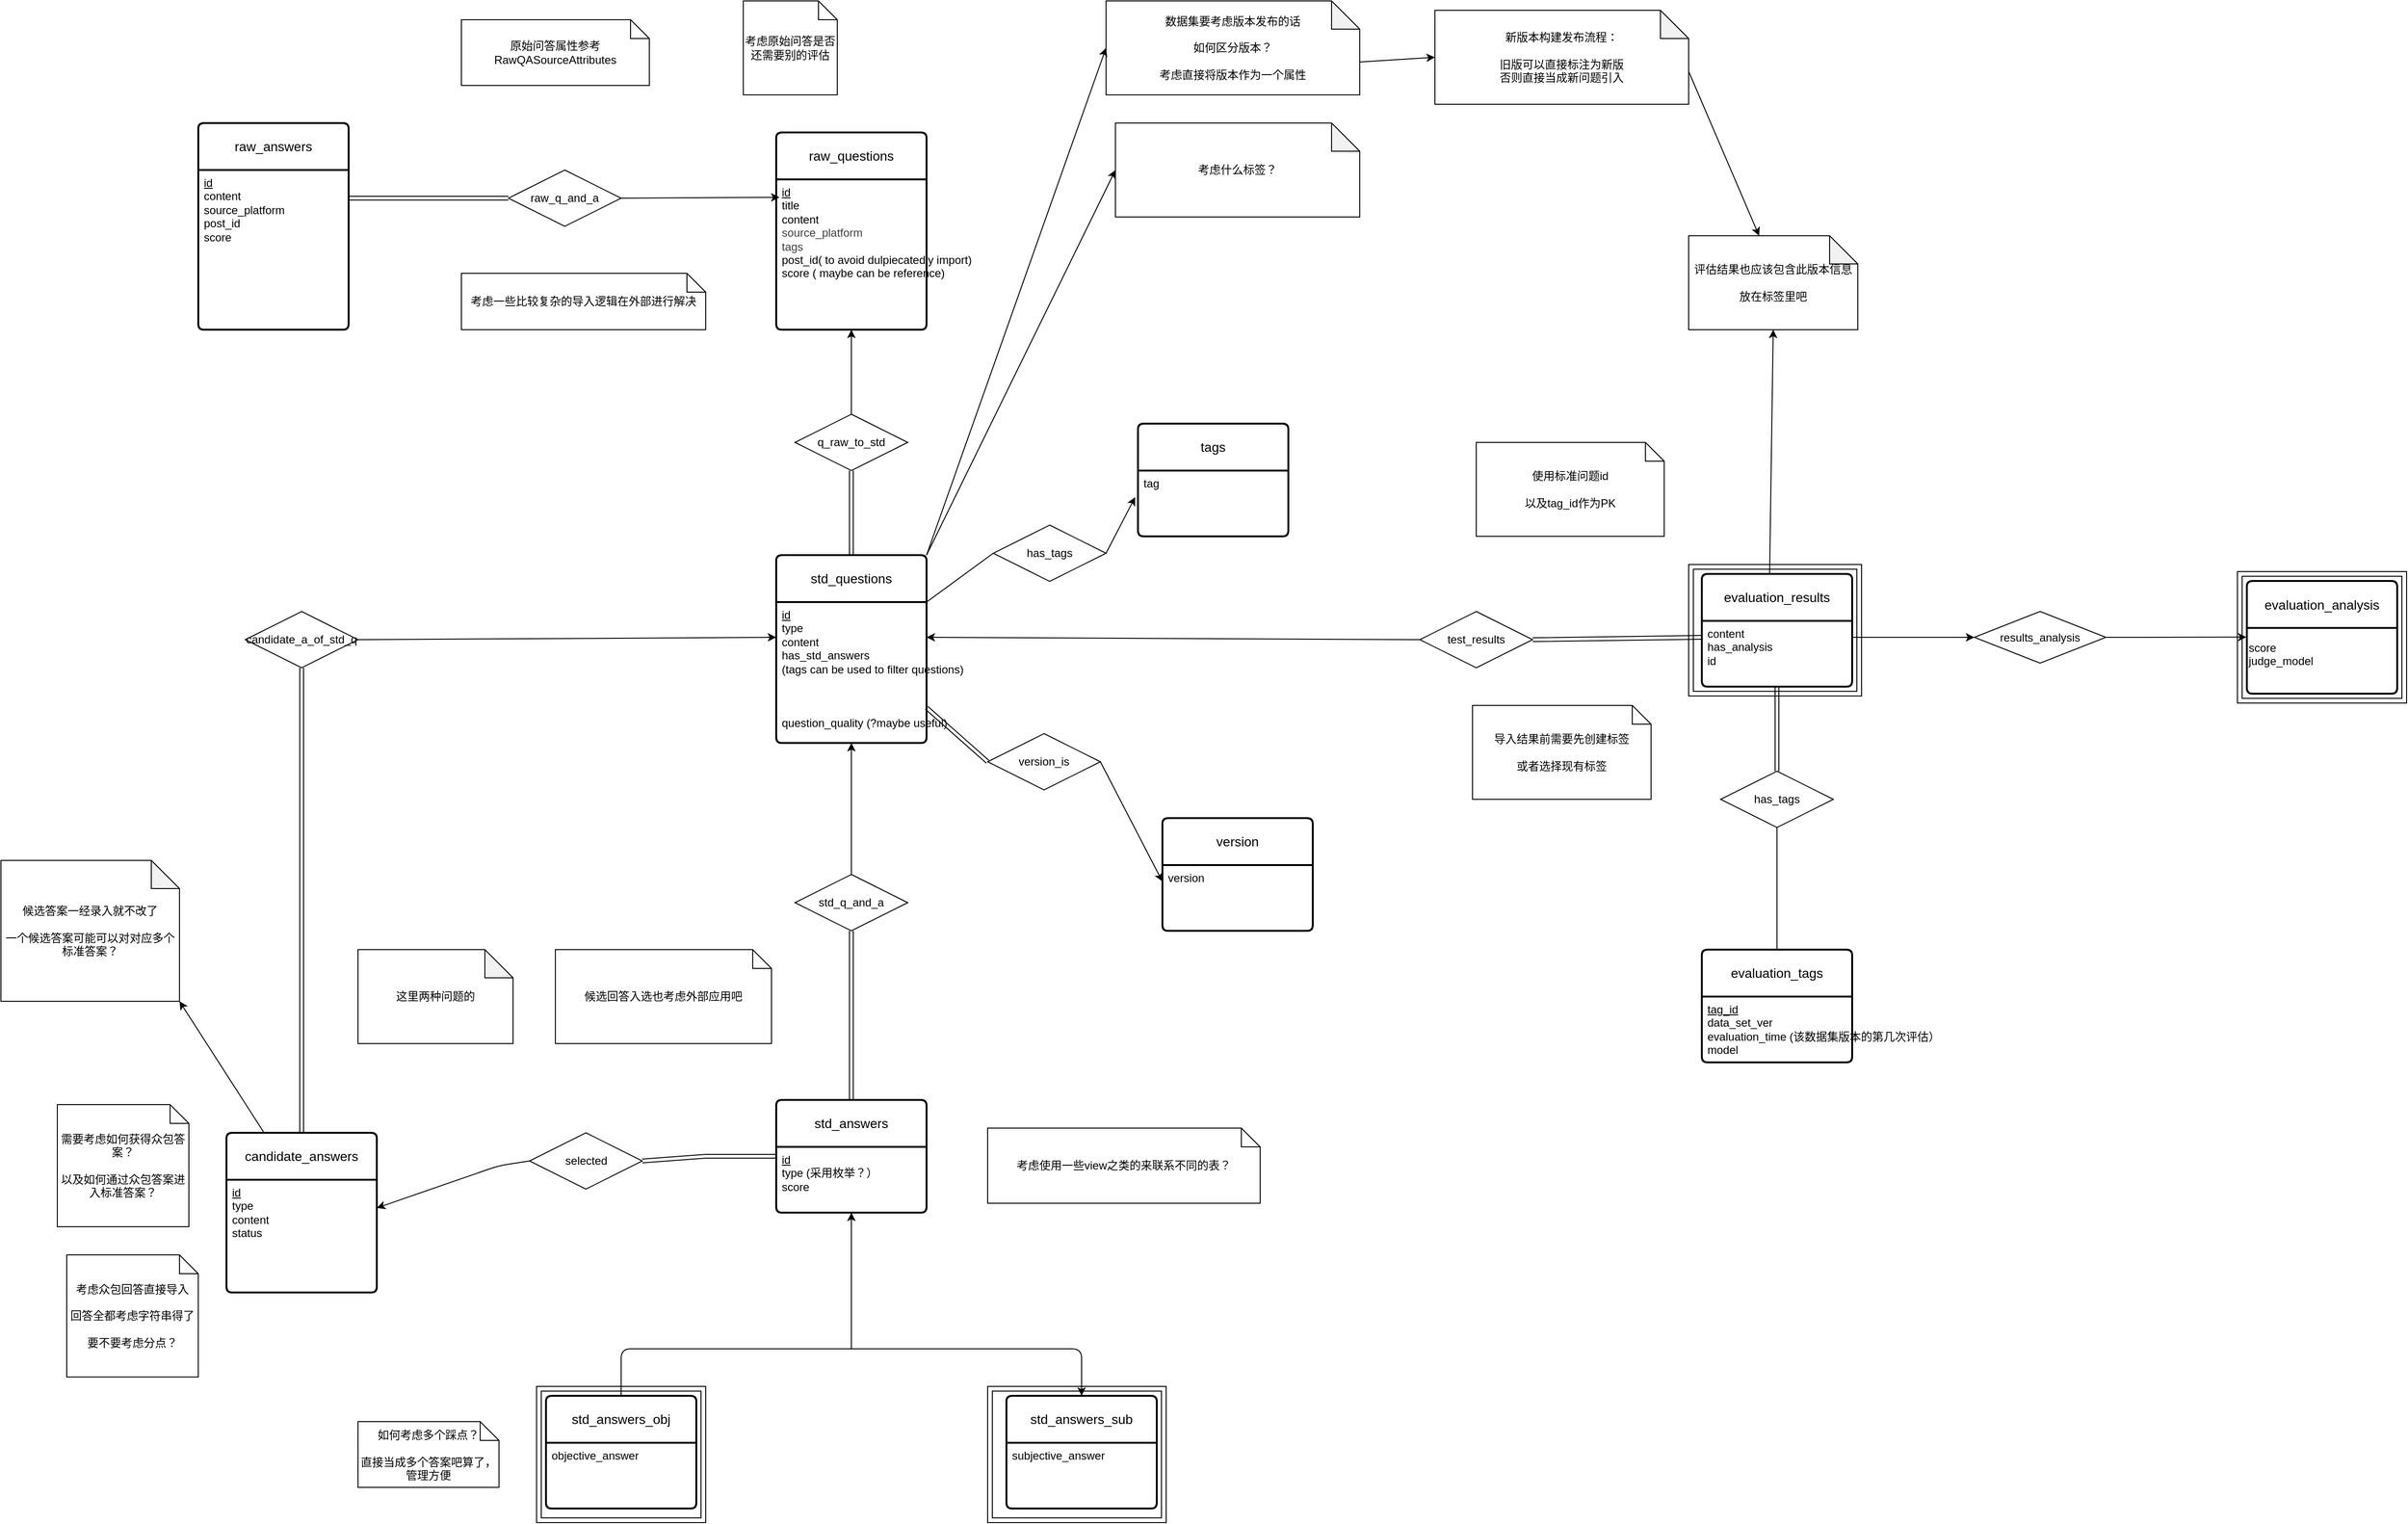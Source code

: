 <mxfile>
    <diagram id="ksCimGDfzG5sxLwvBl5r" name="第 1 页">
        <mxGraphModel dx="538" dy="2132" grid="1" gridSize="10" guides="1" tooltips="1" connect="1" arrows="1" fold="1" page="1" pageScale="1" pageWidth="2336" pageHeight="1654" background="#ffffff" math="0" shadow="0">
            <root>
                <mxCell id="0"/>
                <mxCell id="1" parent="0"/>
                <mxCell id="254" value="" style="shape=ext;margin=3;double=1;whiteSpace=wrap;html=1;align=center;" vertex="1" parent="1">
                    <mxGeometry x="2680" y="-22.5" width="180" height="140" as="geometry"/>
                </mxCell>
                <mxCell id="250" value="" style="shape=ext;margin=3;double=1;whiteSpace=wrap;html=1;align=center;" vertex="1" parent="1">
                    <mxGeometry x="2096" y="-30" width="184" height="140" as="geometry"/>
                </mxCell>
                <mxCell id="246" value="" style="shape=ext;margin=3;double=1;whiteSpace=wrap;html=1;align=center;" vertex="1" parent="1">
                    <mxGeometry x="1350" y="845" width="190" height="145" as="geometry"/>
                </mxCell>
                <mxCell id="245" value="" style="shape=ext;margin=3;double=1;whiteSpace=wrap;html=1;align=center;" vertex="1" parent="1">
                    <mxGeometry x="870" y="845" width="180" height="145" as="geometry"/>
                </mxCell>
                <mxCell id="56" style="edgeStyle=none;html=1;fontStyle=0" parent="1" edge="1">
                    <mxGeometry relative="1" as="geometry">
                        <mxPoint x="960" y="975" as="sourcePoint"/>
                        <mxPoint x="960" y="975" as="targetPoint"/>
                    </mxGeometry>
                </mxCell>
                <mxCell id="4" value="raw_answers" style="swimlane;childLayout=stackLayout;horizontal=1;startSize=50;horizontalStack=0;rounded=1;fontSize=14;fontStyle=0;strokeWidth=2;resizeParent=0;resizeLast=1;shadow=0;dashed=0;align=center;arcSize=4;whiteSpace=wrap;html=1;" parent="1" vertex="1">
                    <mxGeometry x="510" y="-500" width="160" height="220" as="geometry"/>
                </mxCell>
                <mxCell id="5" value="&lt;u&gt;id&lt;/u&gt;&lt;div&gt;content&lt;/div&gt;&lt;div&gt;source_platform&lt;/div&gt;&lt;div&gt;post_id&lt;/div&gt;&lt;div&gt;score&lt;/div&gt;" style="align=left;strokeColor=none;fillColor=none;spacingLeft=4;fontSize=12;verticalAlign=top;resizable=0;rotatable=0;part=1;html=1;" parent="4" vertex="1">
                    <mxGeometry y="50" width="160" height="170" as="geometry"/>
                </mxCell>
                <mxCell id="6" value="raw_questions" style="swimlane;childLayout=stackLayout;horizontal=1;startSize=50;horizontalStack=0;rounded=1;fontSize=14;fontStyle=0;strokeWidth=2;resizeParent=0;resizeLast=1;shadow=0;dashed=0;align=center;arcSize=4;whiteSpace=wrap;html=1;" parent="1" vertex="1">
                    <mxGeometry x="1125" y="-490" width="160" height="210" as="geometry"/>
                </mxCell>
                <mxCell id="7" value="&lt;u&gt;id&lt;/u&gt;&lt;div&gt;title&lt;/div&gt;&lt;div&gt;content&lt;/div&gt;&lt;div&gt;&lt;span style=&quot;color: rgb(63, 63, 63);&quot;&gt;source_platform&lt;/span&gt;&lt;/div&gt;&lt;div&gt;&lt;span style=&quot;color: rgb(63, 63, 63);&quot;&gt;tags&lt;/span&gt;&lt;/div&gt;&lt;div&gt;post_id( to avoid dulpiecatedly import)&lt;/div&gt;&lt;div&gt;score ( maybe can be reference)&lt;/div&gt;&lt;div&gt;&lt;br&gt;&lt;/div&gt;" style="align=left;strokeColor=none;fillColor=none;spacingLeft=4;fontSize=12;verticalAlign=top;resizable=0;rotatable=0;part=1;html=1;" parent="6" vertex="1">
                    <mxGeometry y="50" width="160" height="160" as="geometry"/>
                </mxCell>
                <mxCell id="8" value="std_questions" style="swimlane;childLayout=stackLayout;horizontal=1;startSize=50;horizontalStack=0;rounded=1;fontSize=14;fontStyle=0;strokeWidth=2;resizeParent=0;resizeLast=1;shadow=0;dashed=0;align=center;arcSize=4;whiteSpace=wrap;html=1;" parent="1" vertex="1">
                    <mxGeometry x="1125" y="-40" width="160" height="200" as="geometry">
                        <mxRectangle x="795" y="330" width="130" height="50" as="alternateBounds"/>
                    </mxGeometry>
                </mxCell>
                <mxCell id="9" value="&lt;u&gt;id&lt;/u&gt;&lt;div&gt;type&lt;/div&gt;&lt;div&gt;content&lt;/div&gt;&lt;div&gt;has_std_answers&lt;/div&gt;&lt;div&gt;&lt;span style=&quot;background-color: transparent;&quot;&gt;(tags can be used to filter questions)&lt;/span&gt;&lt;div&gt;&lt;br&gt;&lt;/div&gt;&lt;div&gt;&lt;br&gt;&lt;/div&gt;&lt;div&gt;&lt;br&gt;&lt;/div&gt;&lt;div&gt;&lt;div&gt;question_quality (?maybe useful)&lt;/div&gt;&lt;/div&gt;&lt;/div&gt;" style="align=left;strokeColor=none;fillColor=none;spacingLeft=4;fontSize=12;verticalAlign=top;resizable=0;rotatable=0;part=1;html=1;" parent="8" vertex="1">
                    <mxGeometry y="50" width="160" height="150" as="geometry"/>
                </mxCell>
                <mxCell id="43" style="edgeStyle=none;html=1;exitX=0.5;exitY=0;exitDx=0;exitDy=0;entryX=0.5;entryY=1;entryDx=0;entryDy=0;shape=link;fontStyle=0" parent="1" source="14" target="42" edge="1">
                    <mxGeometry relative="1" as="geometry"/>
                </mxCell>
                <mxCell id="14" value="std_answers" style="swimlane;childLayout=stackLayout;horizontal=1;startSize=50;horizontalStack=0;rounded=1;fontSize=14;fontStyle=0;strokeWidth=2;resizeParent=0;resizeLast=1;shadow=0;dashed=0;align=center;arcSize=4;whiteSpace=wrap;html=1;" parent="1" vertex="1">
                    <mxGeometry x="1125" y="540" width="160" height="120" as="geometry"/>
                </mxCell>
                <mxCell id="15" value="&lt;u&gt;id&lt;/u&gt;&lt;div&gt;type (采用枚举？）&lt;br&gt;&lt;div&gt;score&lt;/div&gt;&lt;/div&gt;" style="align=left;strokeColor=none;fillColor=none;spacingLeft=4;fontSize=12;verticalAlign=top;resizable=0;rotatable=0;part=1;html=1;" parent="14" vertex="1">
                    <mxGeometry y="50" width="160" height="70" as="geometry"/>
                </mxCell>
                <mxCell id="93" style="edgeStyle=none;html=1;exitX=0.5;exitY=0;exitDx=0;exitDy=0;entryX=0.5;entryY=1;entryDx=0;entryDy=0;shape=link;" parent="1" source="16" target="92" edge="1">
                    <mxGeometry relative="1" as="geometry"/>
                </mxCell>
                <mxCell id="16" value="candidate_answers" style="swimlane;childLayout=stackLayout;horizontal=1;startSize=50;horizontalStack=0;rounded=1;fontSize=14;fontStyle=0;strokeWidth=2;resizeParent=0;resizeLast=1;shadow=0;dashed=0;align=center;arcSize=4;whiteSpace=wrap;html=1;" parent="1" vertex="1">
                    <mxGeometry x="540" y="575" width="160" height="170" as="geometry"/>
                </mxCell>
                <mxCell id="17" value="&lt;u&gt;id&lt;/u&gt;&lt;div&gt;type&lt;/div&gt;&lt;div&gt;content&lt;/div&gt;&lt;div&gt;status&lt;/div&gt;" style="align=left;strokeColor=none;fillColor=none;spacingLeft=4;fontSize=12;verticalAlign=top;resizable=0;rotatable=0;part=1;html=1;" parent="16" vertex="1">
                    <mxGeometry y="50" width="160" height="120" as="geometry"/>
                </mxCell>
                <mxCell id="80" style="edgeStyle=none;html=1;exitX=0.5;exitY=0;exitDx=0;exitDy=0;entryX=0.5;entryY=0;entryDx=0;entryDy=0;fontStyle=0" parent="1" target="20" edge="1">
                    <mxGeometry relative="1" as="geometry">
                        <Array as="points">
                            <mxPoint x="960" y="805"/>
                            <mxPoint x="1450" y="805"/>
                        </Array>
                        <mxPoint x="960" y="855" as="sourcePoint"/>
                    </mxGeometry>
                </mxCell>
                <mxCell id="20" value="std_answers_sub" style="swimlane;childLayout=stackLayout;horizontal=1;startSize=50;horizontalStack=0;rounded=1;fontSize=14;fontStyle=0;strokeWidth=2;resizeParent=0;resizeLast=1;shadow=0;dashed=0;align=center;arcSize=4;whiteSpace=wrap;html=1;" parent="1" vertex="1">
                    <mxGeometry x="1370" y="855" width="160" height="120" as="geometry"/>
                </mxCell>
                <mxCell id="21" value="subjective_answer" style="align=left;strokeColor=none;fillColor=none;spacingLeft=4;fontSize=12;verticalAlign=top;resizable=0;rotatable=0;part=1;html=1;" parent="20" vertex="1">
                    <mxGeometry y="50" width="160" height="70" as="geometry"/>
                </mxCell>
                <mxCell id="22" value="evaluation_results" style="swimlane;childLayout=stackLayout;horizontal=1;startSize=50;horizontalStack=0;rounded=1;fontSize=14;fontStyle=0;strokeWidth=2;resizeParent=0;resizeLast=1;shadow=0;dashed=0;align=center;arcSize=4;whiteSpace=wrap;html=1;" parent="1" vertex="1">
                    <mxGeometry x="2110" y="-20" width="160" height="120" as="geometry"/>
                </mxCell>
                <mxCell id="23" value="&lt;div&gt;&lt;span style=&quot;background-color: transparent;&quot;&gt;content&lt;/span&gt;&lt;/div&gt;&lt;div&gt;has_analysis&lt;/div&gt;&lt;div&gt;id&lt;/div&gt;" style="align=left;strokeColor=none;fillColor=none;spacingLeft=4;fontSize=12;verticalAlign=top;resizable=0;rotatable=0;part=1;html=1;" parent="22" vertex="1">
                    <mxGeometry y="50" width="160" height="70" as="geometry"/>
                </mxCell>
                <mxCell id="24" value="evaluation_tags" style="swimlane;childLayout=stackLayout;horizontal=1;startSize=50;horizontalStack=0;rounded=1;fontSize=14;fontStyle=0;strokeWidth=2;resizeParent=0;resizeLast=1;shadow=0;dashed=0;align=center;arcSize=4;whiteSpace=wrap;html=1;" parent="1" vertex="1">
                    <mxGeometry x="2110" y="380" width="160" height="120" as="geometry"/>
                </mxCell>
                <mxCell id="25" value="&lt;div&gt;&lt;u&gt;tag_id&lt;/u&gt;&lt;/div&gt;&lt;div&gt;data_set_ver&lt;/div&gt;&lt;div&gt;evaluation_time&amp;nbsp;(该数据集版本的第几次评估）&lt;/div&gt;&lt;div&gt;model&lt;/div&gt;" style="align=left;strokeColor=none;fillColor=none;spacingLeft=4;fontSize=12;verticalAlign=top;resizable=0;rotatable=0;part=1;html=1;" parent="24" vertex="1">
                    <mxGeometry y="50" width="160" height="70" as="geometry"/>
                </mxCell>
                <mxCell id="26" value="raw_q_and_a" style="shape=rhombus;perimeter=rhombusPerimeter;whiteSpace=wrap;html=1;align=center;" parent="1" vertex="1">
                    <mxGeometry x="840" y="-450" width="120" height="60" as="geometry"/>
                </mxCell>
                <mxCell id="27" value="" style="shape=link;html=1;rounded=0;fontStyle=0;entryX=0;entryY=0.5;entryDx=0;entryDy=0;" parent="1" edge="1" target="26">
                    <mxGeometry relative="1" as="geometry">
                        <mxPoint x="670" y="-420" as="sourcePoint"/>
                        <mxPoint x="805.936" y="-416.268" as="targetPoint"/>
                    </mxGeometry>
                </mxCell>
                <mxCell id="28" value="" style="resizable=0;html=1;whiteSpace=wrap;align=right;verticalAlign=bottom;" parent="27" connectable="0" vertex="1">
                    <mxGeometry x="1" relative="1" as="geometry"/>
                </mxCell>
                <mxCell id="29" style="edgeStyle=none;html=1;exitX=1;exitY=0.5;exitDx=0;exitDy=0;entryX=0.022;entryY=0.119;entryDx=0;entryDy=0;entryPerimeter=0;fontStyle=0" parent="1" source="26" target="7" edge="1">
                    <mxGeometry relative="1" as="geometry">
                        <mxPoint x="1110" y="-430" as="targetPoint"/>
                    </mxGeometry>
                </mxCell>
                <mxCell id="44" style="edgeStyle=none;html=1;exitX=0.5;exitY=0;exitDx=0;exitDy=0;fontStyle=0;entryX=0.5;entryY=1;entryDx=0;entryDy=0;" parent="1" source="42" target="9" edge="1">
                    <mxGeometry relative="1" as="geometry">
                        <Array as="points">
                            <mxPoint x="1205" y="275"/>
                            <mxPoint x="1205" y="270"/>
                            <mxPoint x="1205" y="255"/>
                        </Array>
                        <mxPoint x="1205" y="235" as="targetPoint"/>
                    </mxGeometry>
                </mxCell>
                <mxCell id="42" value="std_q_and_a" style="shape=rhombus;perimeter=rhombusPerimeter;whiteSpace=wrap;html=1;align=center;" parent="1" vertex="1">
                    <mxGeometry x="1145" y="300" width="120" height="60" as="geometry"/>
                </mxCell>
                <mxCell id="47" style="edgeStyle=none;html=1;exitX=1;exitY=0.5;exitDx=0;exitDy=0;entryX=0;entryY=0.5;entryDx=0;entryDy=0;shape=link;flowAnimation=0;fontStyle=0" parent="1" source="45" target="14" edge="1">
                    <mxGeometry relative="1" as="geometry">
                        <mxPoint x="880" y="915" as="targetPoint"/>
                        <Array as="points">
                            <mxPoint x="1050" y="600"/>
                        </Array>
                    </mxGeometry>
                </mxCell>
                <mxCell id="50" style="edgeStyle=none;html=1;exitX=0;exitY=0.5;exitDx=0;exitDy=0;entryX=1;entryY=0.25;entryDx=0;entryDy=0;fontStyle=0" parent="1" source="45" target="17" edge="1">
                    <mxGeometry relative="1" as="geometry">
                        <Array as="points">
                            <mxPoint x="830" y="610"/>
                        </Array>
                    </mxGeometry>
                </mxCell>
                <mxCell id="45" value="selected" style="shape=rhombus;perimeter=rhombusPerimeter;whiteSpace=wrap;html=1;align=center;" parent="1" vertex="1">
                    <mxGeometry x="862.5" y="575" width="120" height="60" as="geometry"/>
                </mxCell>
                <mxCell id="65" style="edgeStyle=none;html=1;exitX=1;exitY=0.5;exitDx=0;exitDy=0;entryX=0;entryY=0.25;entryDx=0;entryDy=0;shape=link;fontStyle=0" parent="1" source="64" target="23" edge="1">
                    <mxGeometry relative="1" as="geometry"/>
                </mxCell>
                <mxCell id="66" style="edgeStyle=none;html=1;exitX=0;exitY=0.5;exitDx=0;exitDy=0;entryX=1;entryY=0.25;entryDx=0;entryDy=0;fontStyle=0" parent="1" source="64" target="9" edge="1">
                    <mxGeometry relative="1" as="geometry"/>
                </mxCell>
                <mxCell id="64" value="test_results" style="shape=rhombus;perimeter=rhombusPerimeter;whiteSpace=wrap;html=1;align=center;" parent="1" vertex="1">
                    <mxGeometry x="1810" y="20" width="120" height="60" as="geometry"/>
                </mxCell>
                <mxCell id="69" style="edgeStyle=none;html=1;exitX=0.5;exitY=0;exitDx=0;exitDy=0;entryX=0.5;entryY=1;entryDx=0;entryDy=0;shape=link;fontStyle=0" parent="1" source="67" target="23" edge="1">
                    <mxGeometry relative="1" as="geometry"/>
                </mxCell>
                <mxCell id="70" style="edgeStyle=none;html=1;exitX=0.5;exitY=1;exitDx=0;exitDy=0;entryX=0.5;entryY=0;entryDx=0;entryDy=0;fontStyle=0;endArrow=none;endFill=0;" parent="1" source="67" target="24" edge="1">
                    <mxGeometry relative="1" as="geometry"/>
                </mxCell>
                <mxCell id="67" value="has_tags" style="shape=rhombus;perimeter=rhombusPerimeter;whiteSpace=wrap;html=1;align=center;" parent="1" vertex="1">
                    <mxGeometry x="2130" y="190" width="120" height="60" as="geometry"/>
                </mxCell>
                <mxCell id="73" style="edgeStyle=none;html=1;exitX=0.5;exitY=0;exitDx=0;exitDy=0;entryX=0.5;entryY=1;entryDx=0;entryDy=0;fontStyle=0" parent="1" source="72" target="7" edge="1">
                    <mxGeometry relative="1" as="geometry"/>
                </mxCell>
                <mxCell id="74" style="edgeStyle=none;html=1;exitX=0.5;exitY=1;exitDx=0;exitDy=0;entryX=0.5;entryY=0;entryDx=0;entryDy=0;shape=link;fontStyle=0" parent="1" source="72" target="8" edge="1">
                    <mxGeometry relative="1" as="geometry"/>
                </mxCell>
                <mxCell id="72" value="q_raw_to_std" style="shape=rhombus;perimeter=rhombusPerimeter;whiteSpace=wrap;html=1;align=center;" parent="1" vertex="1">
                    <mxGeometry x="1145" y="-190" width="120" height="60" as="geometry"/>
                </mxCell>
                <mxCell id="78" value="需要考虑如何获得众包答案？&lt;div&gt;&lt;br&gt;&lt;/div&gt;&lt;div&gt;以及如何通过众包答案进入标准答案？&lt;/div&gt;" style="shape=note;size=20;whiteSpace=wrap;html=1;" parent="1" vertex="1">
                    <mxGeometry x="360" y="545" width="140" height="130" as="geometry"/>
                </mxCell>
                <mxCell id="81" value="" style="endArrow=classic;html=1;entryX=0.5;entryY=1;entryDx=0;entryDy=0;fontStyle=0" parent="1" target="15" edge="1">
                    <mxGeometry width="50" height="50" relative="1" as="geometry">
                        <mxPoint x="1205" y="805" as="sourcePoint"/>
                        <mxPoint x="1170" y="735" as="targetPoint"/>
                    </mxGeometry>
                </mxCell>
                <mxCell id="88" value="考虑原始问答是否还需要别的评估" style="shape=note;size=20;whiteSpace=wrap;html=1;" parent="1" vertex="1">
                    <mxGeometry x="1090" y="-630" width="100" height="100" as="geometry"/>
                </mxCell>
                <mxCell id="94" style="edgeStyle=none;html=1;exitX=1;exitY=0.5;exitDx=0;exitDy=0;entryX=0;entryY=0.25;entryDx=0;entryDy=0;" parent="1" source="92" target="9" edge="1">
                    <mxGeometry relative="1" as="geometry"/>
                </mxCell>
                <mxCell id="92" value="candidate_a_of_std_q" style="rhombus;whiteSpace=wrap;html=1;" parent="1" vertex="1">
                    <mxGeometry x="560" y="20" width="120" height="60" as="geometry"/>
                </mxCell>
                <mxCell id="96" value="候选答案一经录入就不改了&lt;div&gt;&lt;br&gt;&lt;/div&gt;&lt;div&gt;一个候选答案可能可以对对应多个标准答案？&lt;/div&gt;" style="shape=note;whiteSpace=wrap;html=1;backgroundOutline=1;darkOpacity=0.05;size=30;" parent="1" vertex="1">
                    <mxGeometry x="300" y="285" width="190" height="150" as="geometry"/>
                </mxCell>
                <mxCell id="97" value="考虑众包回答直接导入&lt;div&gt;&lt;br&gt;&lt;/div&gt;&lt;div&gt;回答全都考虑字符串得了&lt;/div&gt;&lt;div&gt;&lt;br&gt;&lt;/div&gt;&lt;div&gt;要不要考虑分点？&lt;/div&gt;" style="shape=note;size=20;whiteSpace=wrap;html=1;" parent="1" vertex="1">
                    <mxGeometry x="370" y="705" width="140" height="130" as="geometry"/>
                </mxCell>
                <mxCell id="98" value="考虑什么标签？" style="shape=note;whiteSpace=wrap;html=1;backgroundOutline=1;darkOpacity=0.05;" parent="1" vertex="1">
                    <mxGeometry x="1486" y="-500" width="260" height="100" as="geometry"/>
                </mxCell>
                <mxCell id="99" value="数据集要考虑版本发布的话&lt;div&gt;&lt;br&gt;&lt;/div&gt;&lt;div&gt;如何区分版本？&lt;/div&gt;&lt;div&gt;&lt;br&gt;&lt;/div&gt;&lt;div&gt;考虑直接将版本作为一个属性&lt;/div&gt;" style="shape=note;whiteSpace=wrap;html=1;backgroundOutline=1;darkOpacity=0.05;" parent="1" vertex="1">
                    <mxGeometry x="1476" y="-630" width="270" height="100" as="geometry"/>
                </mxCell>
                <mxCell id="105" style="edgeStyle=none;html=1;exitX=0;exitY=0;exitDx=270;exitDy=65;exitPerimeter=0;entryX=0;entryY=0;entryDx=75;entryDy=0;entryPerimeter=0;" parent="1" source="103" edge="1" target="106">
                    <mxGeometry relative="1" as="geometry">
                        <mxPoint x="2180" y="-350" as="targetPoint"/>
                    </mxGeometry>
                </mxCell>
                <mxCell id="103" value="新版本构建发布流程：&lt;div&gt;&lt;br&gt;&lt;/div&gt;&lt;div&gt;旧版可以直接标注为新版&lt;/div&gt;&lt;div&gt;否则直接当成新问题引入&lt;/div&gt;" style="shape=note;whiteSpace=wrap;html=1;backgroundOutline=1;darkOpacity=0.05;" parent="1" vertex="1">
                    <mxGeometry x="1826" y="-620" width="270" height="100" as="geometry"/>
                </mxCell>
                <mxCell id="104" style="edgeStyle=none;html=1;exitX=0;exitY=0;exitDx=270;exitDy=65;exitPerimeter=0;entryX=0;entryY=0.5;entryDx=0;entryDy=0;entryPerimeter=0;" parent="1" source="99" target="103" edge="1">
                    <mxGeometry relative="1" as="geometry"/>
                </mxCell>
                <mxCell id="106" value="评估结果也应该包含此版本信息&lt;div&gt;&lt;br&gt;&lt;/div&gt;&lt;div&gt;放在标签里吧&lt;/div&gt;" style="shape=note;whiteSpace=wrap;html=1;backgroundOutline=1;darkOpacity=0.05;" parent="1" vertex="1">
                    <mxGeometry x="2096" y="-380" width="180" height="100" as="geometry"/>
                </mxCell>
                <mxCell id="109" value="这里两种问题的" style="shape=note;whiteSpace=wrap;html=1;backgroundOutline=1;darkOpacity=0.05;" parent="1" vertex="1">
                    <mxGeometry x="680" y="380" width="165" height="100" as="geometry"/>
                </mxCell>
                <mxCell id="110" style="edgeStyle=none;html=1;exitX=0.25;exitY=0;exitDx=0;exitDy=0;entryX=1;entryY=1;entryDx=0;entryDy=0;entryPerimeter=0;" parent="1" source="16" target="96" edge="1">
                    <mxGeometry relative="1" as="geometry"/>
                </mxCell>
                <mxCell id="112" value="原始问答属性参考RawQASourceAttributes" style="shape=note;size=20;whiteSpace=wrap;html=1;" parent="1" vertex="1">
                    <mxGeometry x="790" y="-610" width="200" height="70" as="geometry"/>
                </mxCell>
                <mxCell id="115" style="edgeStyle=none;html=1;exitX=1;exitY=0;exitDx=0;exitDy=0;entryX=0;entryY=0.5;entryDx=0;entryDy=0;entryPerimeter=0;" parent="1" source="8" target="99" edge="1">
                    <mxGeometry relative="1" as="geometry"/>
                </mxCell>
                <mxCell id="116" style="edgeStyle=none;html=1;exitX=1;exitY=0;exitDx=0;exitDy=0;entryX=0;entryY=0.5;entryDx=0;entryDy=0;entryPerimeter=0;" parent="1" source="8" target="98" edge="1">
                    <mxGeometry relative="1" as="geometry"/>
                </mxCell>
                <mxCell id="117" style="edgeStyle=none;html=1;entryX=0.5;entryY=1;entryDx=0;entryDy=0;entryPerimeter=0;exitX=0.451;exitY=-0.002;exitDx=0;exitDy=0;exitPerimeter=0;" parent="1" source="22" target="106" edge="1">
                    <mxGeometry relative="1" as="geometry">
                        <mxPoint x="2180" y="-30" as="sourcePoint"/>
                    </mxGeometry>
                </mxCell>
                <mxCell id="119" value="evaluation_analysis" style="swimlane;childLayout=stackLayout;horizontal=1;startSize=50;horizontalStack=0;rounded=1;fontSize=14;fontStyle=0;strokeWidth=2;resizeParent=0;resizeLast=1;shadow=0;dashed=0;align=center;arcSize=4;whiteSpace=wrap;html=1;" parent="1" vertex="1">
                    <mxGeometry x="2690" y="-12.5" width="160" height="120" as="geometry"/>
                </mxCell>
                <mxCell id="124" value="&lt;div style=&quot;text-align: justify;&quot;&gt;score&lt;/div&gt;&lt;div style=&quot;text-align: justify;&quot;&gt;judge_model&lt;/div&gt;&lt;div style=&quot;text-align: justify;&quot;&gt;&lt;br&gt;&lt;/div&gt;" style="text;html=1;align=left;verticalAlign=middle;resizable=0;points=[];autosize=1;strokeColor=none;fillColor=none;" parent="119" vertex="1">
                    <mxGeometry y="50" width="160" height="70" as="geometry"/>
                </mxCell>
                <mxCell id="121" value="results_analysis" style="rhombus;whiteSpace=wrap;html=1;" parent="1" vertex="1">
                    <mxGeometry x="2400" y="20" width="140" height="55" as="geometry"/>
                </mxCell>
                <mxCell id="122" style="edgeStyle=none;html=1;exitX=1;exitY=0.25;exitDx=0;exitDy=0;entryX=0;entryY=0.5;entryDx=0;entryDy=0;" parent="1" source="23" target="121" edge="1">
                    <mxGeometry relative="1" as="geometry"/>
                </mxCell>
                <mxCell id="128" value="如何考虑多个踩点？&lt;div&gt;&lt;br&gt;&lt;/div&gt;&lt;div&gt;直接当成多个答案吧算了，管理方便&lt;/div&gt;" style="shape=note;size=20;whiteSpace=wrap;html=1;" parent="1" vertex="1">
                    <mxGeometry x="680" y="882.5" width="150" height="70" as="geometry"/>
                </mxCell>
                <mxCell id="133" value="考虑一些比较复杂的导入逻辑在外部进行解决" style="shape=note;size=20;whiteSpace=wrap;html=1;" vertex="1" parent="1">
                    <mxGeometry x="790" y="-340" width="260" height="60" as="geometry"/>
                </mxCell>
                <mxCell id="134" value="考虑使用一些view之类的来联系不同的表？" style="shape=note;size=20;whiteSpace=wrap;html=1;" vertex="1" parent="1">
                    <mxGeometry x="1350" y="570" width="290" height="80" as="geometry"/>
                </mxCell>
                <mxCell id="138" value="std_answers_obj" style="swimlane;childLayout=stackLayout;horizontal=1;startSize=50;horizontalStack=0;rounded=1;fontSize=14;fontStyle=0;strokeWidth=2;resizeParent=0;resizeLast=1;shadow=0;dashed=0;align=center;arcSize=4;whiteSpace=wrap;html=1;" vertex="1" parent="1">
                    <mxGeometry x="880" y="855" width="160" height="120" as="geometry"/>
                </mxCell>
                <mxCell id="139" value="objective_answer" style="align=left;strokeColor=none;fillColor=none;spacingLeft=4;fontSize=12;verticalAlign=top;resizable=0;rotatable=0;part=1;html=1;" vertex="1" parent="138">
                    <mxGeometry y="50" width="160" height="70" as="geometry"/>
                </mxCell>
                <mxCell id="248" style="edgeStyle=none;html=1;exitX=1;exitY=0.5;exitDx=0;exitDy=0;entryX=-0.003;entryY=0.14;entryDx=0;entryDy=0;entryPerimeter=0;" edge="1" parent="1" source="121" target="124">
                    <mxGeometry relative="1" as="geometry"/>
                </mxCell>
                <mxCell id="249" value="导入结果前需要先创建标签&lt;div&gt;&lt;br&gt;&lt;/div&gt;&lt;div&gt;或者选择现有标签&lt;/div&gt;" style="shape=note;size=20;whiteSpace=wrap;html=1;" vertex="1" parent="1">
                    <mxGeometry x="1866" y="120" width="190" height="100" as="geometry"/>
                </mxCell>
                <mxCell id="252" value="使用标准问题id&lt;div&gt;&lt;br&gt;&lt;/div&gt;&lt;div&gt;以及tag_id作为PK&lt;/div&gt;" style="shape=note;size=20;whiteSpace=wrap;html=1;" vertex="1" parent="1">
                    <mxGeometry x="1870" y="-160" width="200" height="100" as="geometry"/>
                </mxCell>
                <mxCell id="256" value="version" style="swimlane;childLayout=stackLayout;horizontal=1;startSize=50;horizontalStack=0;rounded=1;fontSize=14;fontStyle=0;strokeWidth=2;resizeParent=0;resizeLast=1;shadow=0;dashed=0;align=center;arcSize=4;whiteSpace=wrap;html=1;" vertex="1" parent="1">
                    <mxGeometry x="1536" y="240" width="160" height="120" as="geometry"/>
                </mxCell>
                <mxCell id="257" value="version" style="align=left;strokeColor=none;fillColor=none;spacingLeft=4;fontSize=12;verticalAlign=top;resizable=0;rotatable=0;part=1;html=1;" vertex="1" parent="256">
                    <mxGeometry y="50" width="160" height="70" as="geometry"/>
                </mxCell>
                <mxCell id="260" style="edgeStyle=none;html=1;exitX=1;exitY=0.5;exitDx=0;exitDy=0;entryX=0;entryY=0.25;entryDx=0;entryDy=0;" edge="1" parent="1" source="258" target="257">
                    <mxGeometry relative="1" as="geometry"/>
                </mxCell>
                <mxCell id="258" value="version_is" style="shape=rhombus;perimeter=rhombusPerimeter;whiteSpace=wrap;html=1;align=center;" vertex="1" parent="1">
                    <mxGeometry x="1350" y="150" width="120" height="60" as="geometry"/>
                </mxCell>
                <mxCell id="259" style="edgeStyle=none;html=1;exitX=1;exitY=0.75;exitDx=0;exitDy=0;entryX=0;entryY=0.5;entryDx=0;entryDy=0;shape=link;" edge="1" parent="1" source="9" target="258">
                    <mxGeometry relative="1" as="geometry"/>
                </mxCell>
                <mxCell id="261" value="tags" style="swimlane;childLayout=stackLayout;horizontal=1;startSize=50;horizontalStack=0;rounded=1;fontSize=14;fontStyle=0;strokeWidth=2;resizeParent=0;resizeLast=1;shadow=0;dashed=0;align=center;arcSize=4;whiteSpace=wrap;html=1;" vertex="1" parent="1">
                    <mxGeometry x="1510" y="-180" width="160" height="120" as="geometry"/>
                </mxCell>
                <mxCell id="262" value="tag" style="align=left;strokeColor=none;fillColor=none;spacingLeft=4;fontSize=12;verticalAlign=top;resizable=0;rotatable=0;part=1;html=1;" vertex="1" parent="261">
                    <mxGeometry y="50" width="160" height="70" as="geometry"/>
                </mxCell>
                <mxCell id="263" value="has_tags" style="shape=rhombus;perimeter=rhombusPerimeter;whiteSpace=wrap;html=1;align=center;" vertex="1" parent="1">
                    <mxGeometry x="1356" y="-72" width="120" height="60" as="geometry"/>
                </mxCell>
                <mxCell id="264" style="edgeStyle=none;html=1;exitX=1;exitY=0;exitDx=0;exitDy=0;entryX=0;entryY=0.5;entryDx=0;entryDy=0;endArrow=none;endFill=0;" edge="1" parent="1" source="9" target="263">
                    <mxGeometry relative="1" as="geometry"/>
                </mxCell>
                <mxCell id="265" style="edgeStyle=none;html=1;exitX=1;exitY=0.5;exitDx=0;exitDy=0;entryX=-0.019;entryY=0.404;entryDx=0;entryDy=0;entryPerimeter=0;" edge="1" parent="1" source="263" target="262">
                    <mxGeometry relative="1" as="geometry"/>
                </mxCell>
                <mxCell id="266" value="候选回答入选也考虑外部应用吧" style="shape=note;size=20;whiteSpace=wrap;html=1;" vertex="1" parent="1">
                    <mxGeometry x="890" y="380" width="230" height="100" as="geometry"/>
                </mxCell>
            </root>
        </mxGraphModel>
    </diagram>
</mxfile>